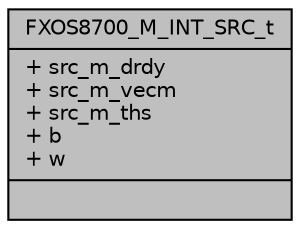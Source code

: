 digraph "FXOS8700_M_INT_SRC_t"
{
  edge [fontname="Helvetica",fontsize="10",labelfontname="Helvetica",labelfontsize="10"];
  node [fontname="Helvetica",fontsize="10",shape=record];
  Node1 [label="{FXOS8700_M_INT_SRC_t\n|+ src_m_drdy\l+ src_m_vecm\l+ src_m_ths\l+ b\l+ w\l|}",height=0.2,width=0.4,color="black", fillcolor="grey75", style="filled", fontcolor="black"];
}

